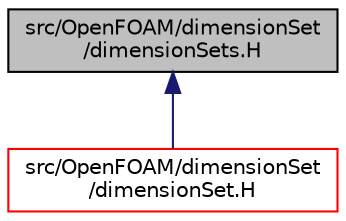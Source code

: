 digraph "src/OpenFOAM/dimensionSet/dimensionSets.H"
{
  bgcolor="transparent";
  edge [fontname="Helvetica",fontsize="10",labelfontname="Helvetica",labelfontsize="10"];
  node [fontname="Helvetica",fontsize="10",shape=record];
  Node118 [label="src/OpenFOAM/dimensionSet\l/dimensionSets.H",height=0.2,width=0.4,color="black", fillcolor="grey75", style="filled", fontcolor="black"];
  Node118 -> Node119 [dir="back",color="midnightblue",fontsize="10",style="solid",fontname="Helvetica"];
  Node119 [label="src/OpenFOAM/dimensionSet\l/dimensionSet.H",height=0.2,width=0.4,color="red",URL="$a10100.html"];
}
